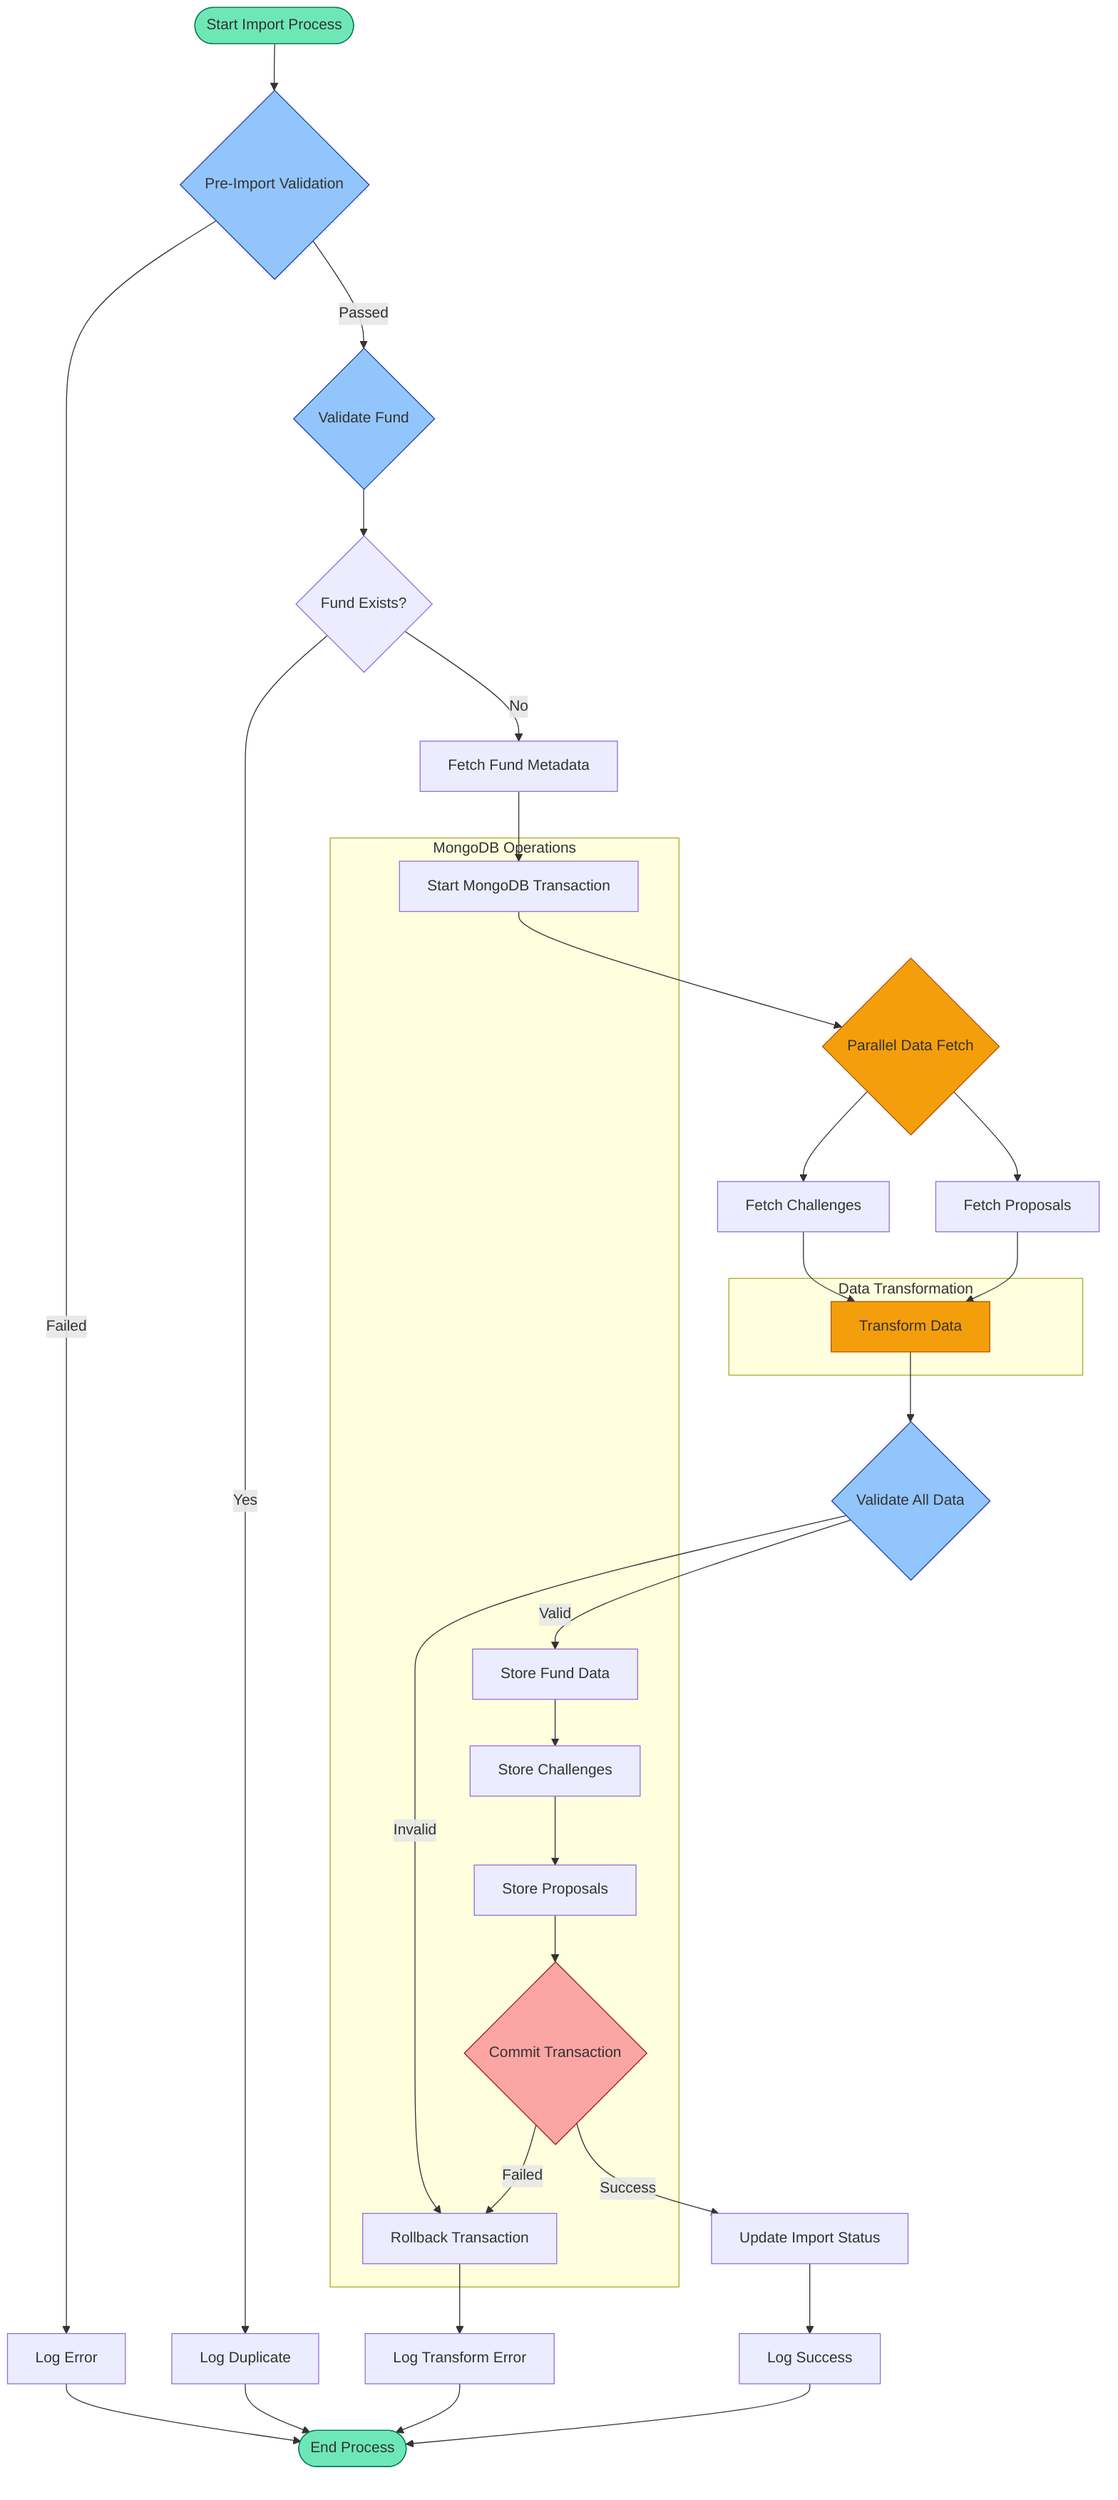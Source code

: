 flowchart TD
    Start([Start Import Process]) --> PreCheck{Pre-Import Validation}
    
    PreCheck -->|Failed| Error1[Log Error]
    Error1 --> End([End Process])
    
    PreCheck -->|Passed| ValidateFund{Validate Fund}
    
    ValidateFund --> CheckExists{Fund Exists?}
    CheckExists -->|Yes| Error2[Log Duplicate]
    Error2 --> End
    
    CheckExists -->|No| FetchFund[Fetch Fund Metadata]
    
    FetchFund --> StartTransaction[Start MongoDB Transaction]
    
    StartTransaction --> ParallelFetch{Parallel Data Fetch}
    
    ParallelFetch --> FetchChallenges[Fetch Challenges]
    ParallelFetch --> FetchProposals[Fetch Proposals]
    
    FetchChallenges --> TransformData[Transform Data]
    FetchProposals --> TransformData
    
    TransformData --> ValidateData{Validate All Data}
    
    ValidateData -->|Invalid| RollbackTx[Rollback Transaction]
    RollbackTx --> Error3[Log Transform Error]
    Error3 --> End
    
    ValidateData -->|Valid| StoreFund[Store Fund Data]
    StoreFund --> StoreChallenges[Store Challenges]
    StoreChallenges --> StoreProposals[Store Proposals]
    
    StoreProposals --> CommitTx{Commit Transaction}
    
    CommitTx -->|Failed| RollbackTx
    
    CommitTx -->|Success| UpdateStatus[Update Import Status]
    UpdateStatus --> LogSuccess[Log Success]
    LogSuccess --> End
    
    subgraph Data Transformation
        TransformData
    end
    
    subgraph MongoDB Operations
        StartTransaction
        StoreFund
        StoreChallenges
        StoreProposals
        CommitTx
        RollbackTx
    end
    
    style Start fill:#6ee7b7,stroke:#057a55
    style End fill:#6ee7b7,stroke:#057a55
    style PreCheck fill:#93c5fd,stroke:#1e40af
    style ValidateFund fill:#93c5fd,stroke:#1e40af
    style ValidateData fill:#93c5fd,stroke:#1e40af
    style CommitTx fill:#fca5a5,stroke:#991b1b
    style TransformData fill:#f59e0b,stroke:#b45309
    style ParallelFetch fill:#f59e0b,stroke:#b45309